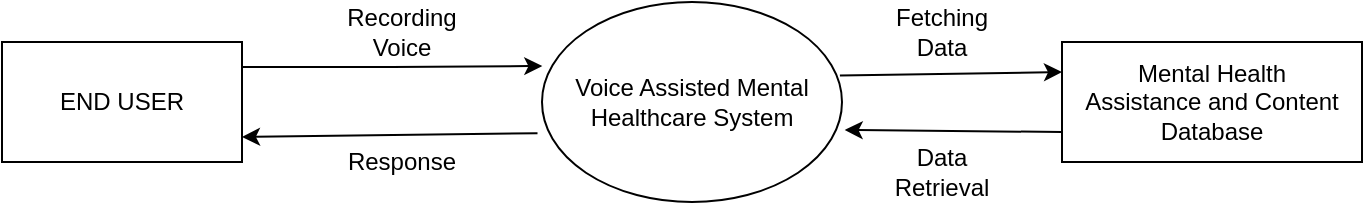 <mxfile version="22.0.7" type="github">
  <diagram name="Page-1" id="QN8iubG9WmK6HqKUjjX3">
    <mxGraphModel dx="996" dy="607" grid="1" gridSize="10" guides="1" tooltips="1" connect="1" arrows="1" fold="1" page="1" pageScale="1" pageWidth="3300" pageHeight="2339" math="0" shadow="0">
      <root>
        <mxCell id="0" />
        <mxCell id="1" parent="0" />
        <mxCell id="5-pzZkE__YIr2Cu8xcxP-5" value="" style="rounded=0;whiteSpace=wrap;html=1;" vertex="1" parent="1">
          <mxGeometry x="140" y="235" width="120" height="60" as="geometry" />
        </mxCell>
        <mxCell id="5-pzZkE__YIr2Cu8xcxP-6" value="END USER" style="text;html=1;strokeColor=none;fillColor=none;align=center;verticalAlign=middle;whiteSpace=wrap;rounded=0;" vertex="1" parent="1">
          <mxGeometry x="140" y="230" width="120" height="70" as="geometry" />
        </mxCell>
        <mxCell id="5-pzZkE__YIr2Cu8xcxP-7" value="" style="ellipse;whiteSpace=wrap;html=1;" vertex="1" parent="1">
          <mxGeometry x="410" y="215" width="150" height="100" as="geometry" />
        </mxCell>
        <mxCell id="5-pzZkE__YIr2Cu8xcxP-8" value="Voice Assisted Mental Healthcare System" style="text;html=1;strokeColor=none;fillColor=none;align=center;verticalAlign=middle;whiteSpace=wrap;rounded=0;" vertex="1" parent="1">
          <mxGeometry x="420" y="250" width="130" height="30" as="geometry" />
        </mxCell>
        <mxCell id="5-pzZkE__YIr2Cu8xcxP-9" value="" style="rounded=0;whiteSpace=wrap;html=1;" vertex="1" parent="1">
          <mxGeometry x="670" y="235" width="150" height="60" as="geometry" />
        </mxCell>
        <mxCell id="5-pzZkE__YIr2Cu8xcxP-10" value="Mental Health Assistance and Content Database" style="text;html=1;strokeColor=none;fillColor=none;align=center;verticalAlign=middle;whiteSpace=wrap;rounded=0;" vertex="1" parent="1">
          <mxGeometry x="680" y="250" width="130" height="30" as="geometry" />
        </mxCell>
        <mxCell id="5-pzZkE__YIr2Cu8xcxP-12" style="edgeStyle=orthogonalEdgeStyle;rounded=0;orthogonalLoop=1;jettySize=auto;html=1;exitX=1;exitY=0.25;exitDx=0;exitDy=0;entryX=0.001;entryY=0.32;entryDx=0;entryDy=0;entryPerimeter=0;" edge="1" parent="1" source="5-pzZkE__YIr2Cu8xcxP-6" target="5-pzZkE__YIr2Cu8xcxP-7">
          <mxGeometry relative="1" as="geometry" />
        </mxCell>
        <mxCell id="5-pzZkE__YIr2Cu8xcxP-14" value="" style="endArrow=classic;html=1;rounded=0;exitX=-0.015;exitY=0.656;exitDx=0;exitDy=0;exitPerimeter=0;entryX=1;entryY=0.75;entryDx=0;entryDy=0;" edge="1" parent="1" source="5-pzZkE__YIr2Cu8xcxP-7" target="5-pzZkE__YIr2Cu8xcxP-6">
          <mxGeometry width="50" height="50" relative="1" as="geometry">
            <mxPoint x="250" y="330" as="sourcePoint" />
            <mxPoint x="300" y="280" as="targetPoint" />
          </mxGeometry>
        </mxCell>
        <mxCell id="5-pzZkE__YIr2Cu8xcxP-15" value="" style="endArrow=classic;html=1;rounded=0;exitX=0.993;exitY=0.368;exitDx=0;exitDy=0;exitPerimeter=0;entryX=0;entryY=0.25;entryDx=0;entryDy=0;" edge="1" parent="1" source="5-pzZkE__YIr2Cu8xcxP-7" target="5-pzZkE__YIr2Cu8xcxP-9">
          <mxGeometry width="50" height="50" relative="1" as="geometry">
            <mxPoint x="580" y="230" as="sourcePoint" />
            <mxPoint x="630" y="180" as="targetPoint" />
          </mxGeometry>
        </mxCell>
        <mxCell id="5-pzZkE__YIr2Cu8xcxP-16" value="" style="endArrow=classic;html=1;rounded=0;exitX=0;exitY=0.75;exitDx=0;exitDy=0;entryX=1.009;entryY=0.64;entryDx=0;entryDy=0;entryPerimeter=0;" edge="1" parent="1" source="5-pzZkE__YIr2Cu8xcxP-9" target="5-pzZkE__YIr2Cu8xcxP-7">
          <mxGeometry width="50" height="50" relative="1" as="geometry">
            <mxPoint x="480" y="340" as="sourcePoint" />
            <mxPoint x="530" y="290" as="targetPoint" />
          </mxGeometry>
        </mxCell>
        <mxCell id="5-pzZkE__YIr2Cu8xcxP-17" value="Recording Voice" style="text;html=1;strokeColor=none;fillColor=none;align=center;verticalAlign=middle;whiteSpace=wrap;rounded=0;" vertex="1" parent="1">
          <mxGeometry x="310" y="215" width="60" height="30" as="geometry" />
        </mxCell>
        <mxCell id="5-pzZkE__YIr2Cu8xcxP-18" value="Response" style="text;html=1;strokeColor=none;fillColor=none;align=center;verticalAlign=middle;whiteSpace=wrap;rounded=0;" vertex="1" parent="1">
          <mxGeometry x="310" y="280" width="60" height="30" as="geometry" />
        </mxCell>
        <mxCell id="5-pzZkE__YIr2Cu8xcxP-19" value="Fetching Data" style="text;html=1;strokeColor=none;fillColor=none;align=center;verticalAlign=middle;whiteSpace=wrap;rounded=0;" vertex="1" parent="1">
          <mxGeometry x="580" y="215" width="60" height="30" as="geometry" />
        </mxCell>
        <mxCell id="5-pzZkE__YIr2Cu8xcxP-21" value="Data Retrieval" style="text;html=1;strokeColor=none;fillColor=none;align=center;verticalAlign=middle;whiteSpace=wrap;rounded=0;" vertex="1" parent="1">
          <mxGeometry x="580" y="285" width="60" height="30" as="geometry" />
        </mxCell>
      </root>
    </mxGraphModel>
  </diagram>
</mxfile>
